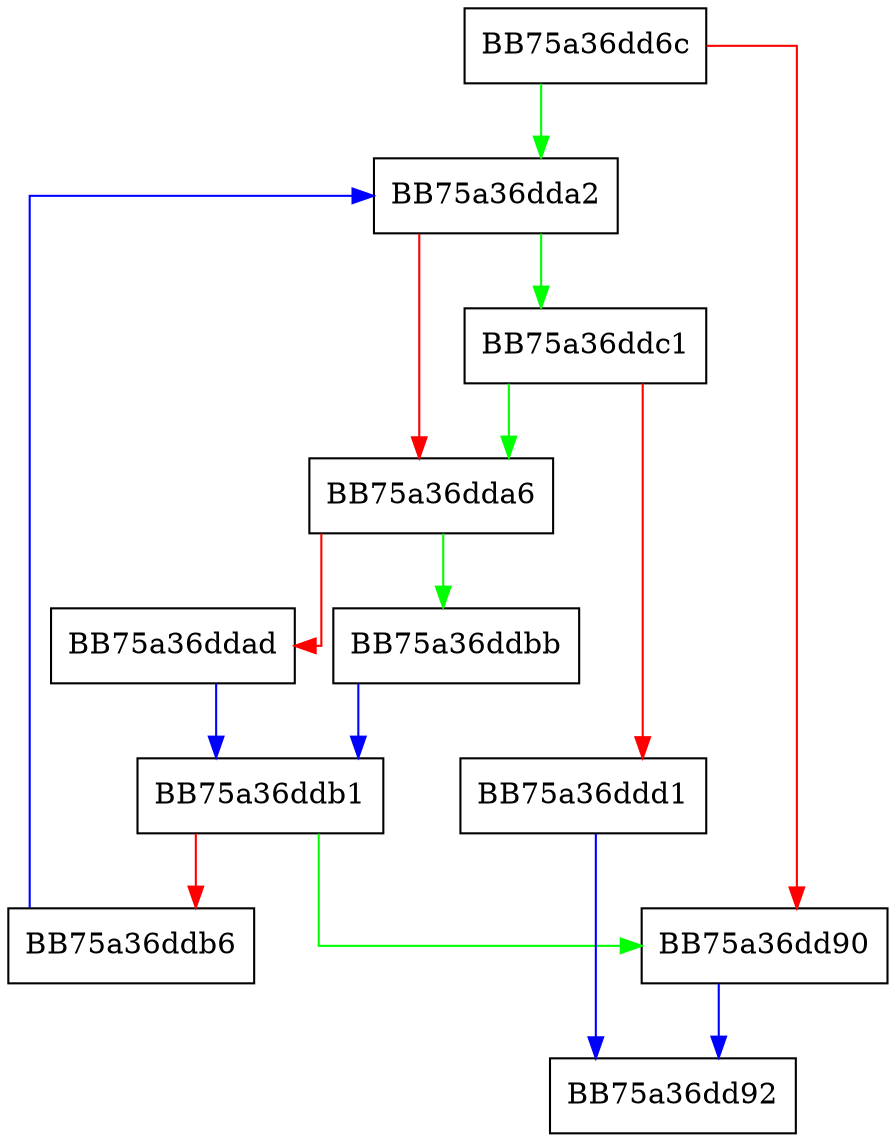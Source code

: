 digraph find_resource {
  node [shape="box"];
  graph [splines=ortho];
  BB75a36dd6c -> BB75a36dda2 [color="green"];
  BB75a36dd6c -> BB75a36dd90 [color="red"];
  BB75a36dd90 -> BB75a36dd92 [color="blue"];
  BB75a36dda2 -> BB75a36ddc1 [color="green"];
  BB75a36dda2 -> BB75a36dda6 [color="red"];
  BB75a36dda6 -> BB75a36ddbb [color="green"];
  BB75a36dda6 -> BB75a36ddad [color="red"];
  BB75a36ddad -> BB75a36ddb1 [color="blue"];
  BB75a36ddb1 -> BB75a36dd90 [color="green"];
  BB75a36ddb1 -> BB75a36ddb6 [color="red"];
  BB75a36ddb6 -> BB75a36dda2 [color="blue"];
  BB75a36ddbb -> BB75a36ddb1 [color="blue"];
  BB75a36ddc1 -> BB75a36dda6 [color="green"];
  BB75a36ddc1 -> BB75a36ddd1 [color="red"];
  BB75a36ddd1 -> BB75a36dd92 [color="blue"];
}